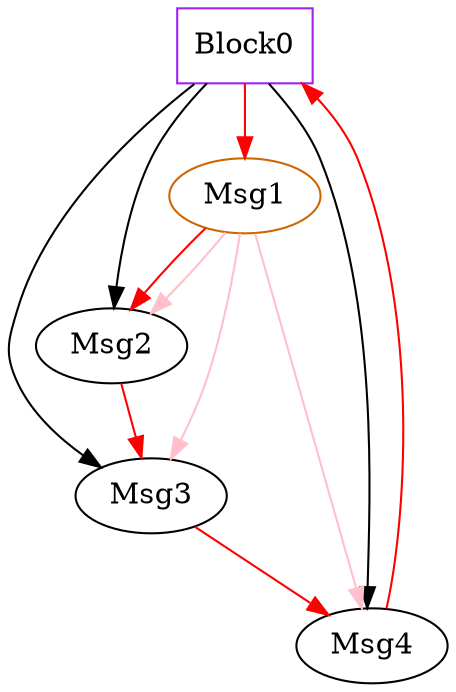 digraph "reference-loop3" {
  node [cpu=0 pattern=ref1 type=tmsg toffs=0 tef=0 patentry=0 patexit=0 fid=1 style=filled color=black fillcolor=white shape=oval]
  Block0 [type=block tperiod=1000000000 patexit=1 qlo=1 color=purple shape=rectangle]
  Msg1 [patentry=1 gid=1 evtno=1 par="0x215001" color=darkorange3]
  Msg2 [gid=2 evtno=2 par="0x225002" toffs=200000000]
  Msg3 [gid=3 evtno=3 par="0x225003" toffs=300000000]
  Msg4 [gid=4 evtno=4 par="0x225004" toffs=400000000]
  Block0 -> Msg1 -> Msg2 -> Msg3 -> Msg4 -> Block0 [type=defdst color=red]
  Msg1 -> Msg2 [type=reference fieldhead="0x14" fieldtail="0x14" fieldwidth=64 color=pink]
  Msg1 -> Msg3 [type=reference fieldhead="0x14" fieldtail="0x14" fieldwidth=64 color=pink]
  Msg1 -> Msg4 [type=reference fieldhead="0x14" fieldtail="0x14" fieldwidth=64 color=pink]
  // 0x14/64 = par
  // 0x30/64 = address of defdst target
  Block0 -> Msg2 [type=altdst color=black]
  Block0 -> Msg3 [type=altdst color=black]
  Block0 -> Msg4 [type=altdst color=black]
}
